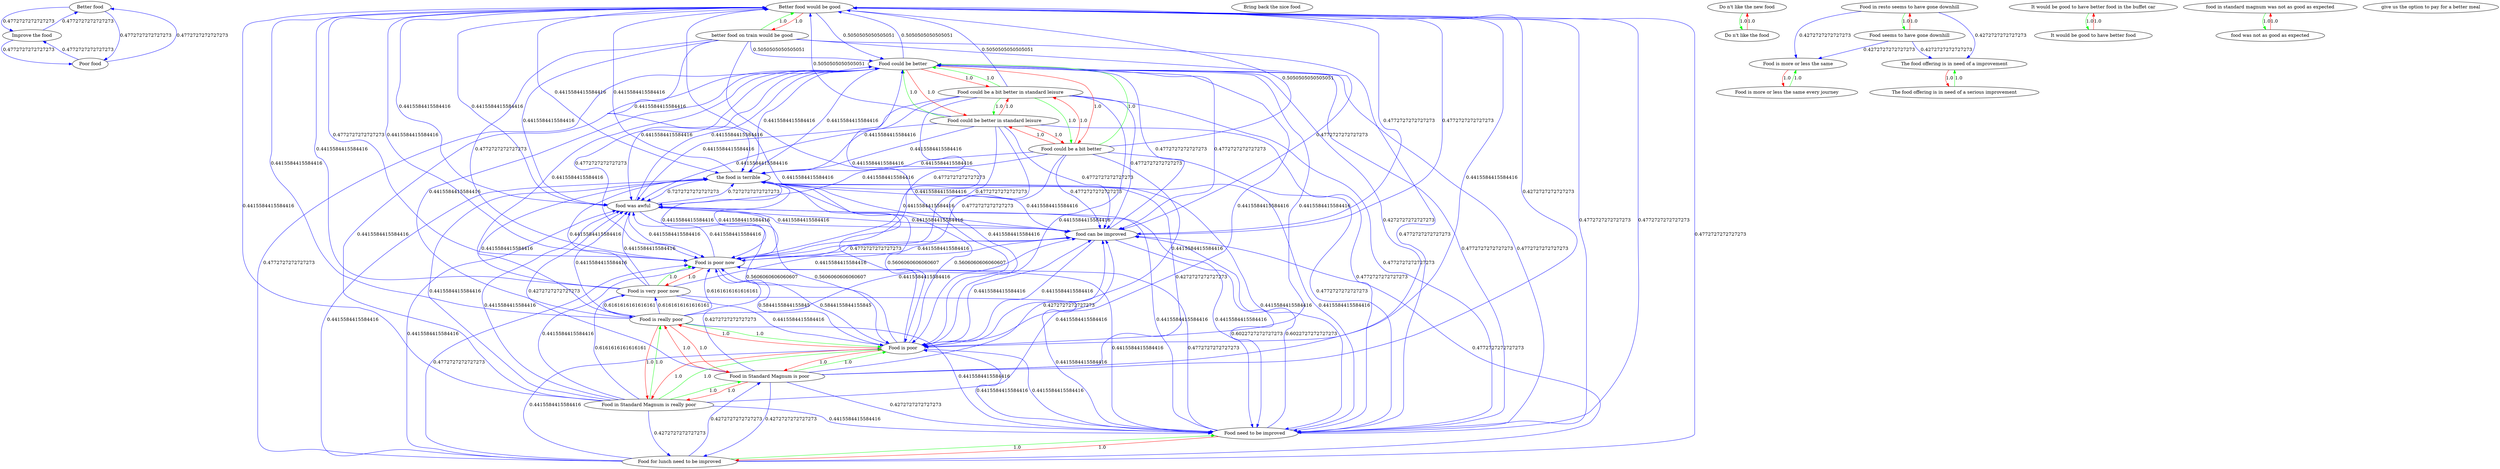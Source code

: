 digraph rawGraph {
"Better food";"Better food would be good";"Bring back the nice food";"Do n't like the new food";"Do n't like the food";"Food could be a bit better in standard leisure";"Food could be better in standard leisure";"Food could be better";"Food could be a bit better";"Food for lunch need to be improved";"Food need to be improved";"Food in Standard Magnum is really poor";"Food in Standard Magnum is poor";"Food is poor";"Food is really poor";"Food in resto seems to have gone downhill";"Food seems to have gone downhill";"Food is more or less the same every journey";"Food is more or less the same";"Food is very poor now";"Food is poor now";"Improve the food";"It would be good to have better food in the buffet car";"It would be good to have better food";"Poor food";"The food offering is in need of a serious improvement";"The food offering is in need of a improvement";"better food on train would be good";"food can be improved";"food in standard magnum was not as good as expected";"food was not as good as expected";"food was awful";"give us the option to pay for a better meal";"the food is terrible";"Do n't like the new food" -> "Do n't like the food" [label=1.0] [color=green]
"Do n't like the food" -> "Do n't like the new food" [label=1.0] [color=red]
"Food could be a bit better in standard leisure" -> "Food could be better in standard leisure" [label=1.0] [color=green]
"Food could be better in standard leisure" -> "Food could be better" [label=1.0] [color=green]
"Food could be a bit better in standard leisure" -> "Food could be a bit better" [label=1.0] [color=green]
"Food could be a bit better" -> "Food could be better" [label=1.0] [color=green]
"Food could be a bit better in standard leisure" -> "Food could be better" [label=1.0] [color=green]
"Food could be better in standard leisure" -> "Food could be a bit better in standard leisure" [label=1.0] [color=red]
"Food could be better in standard leisure" -> "Food could be a bit better" [label=1.0] [color=red]
"Food could be better" -> "Food could be a bit better in standard leisure" [label=1.0] [color=red]
"Food could be better" -> "Food could be better in standard leisure" [label=1.0] [color=red]
"Food could be better" -> "Food could be a bit better" [label=1.0] [color=red]
"Food could be a bit better" -> "Food could be a bit better in standard leisure" [label=1.0] [color=red]
"Food could be a bit better" -> "Food could be better in standard leisure" [label=1.0] [color=red]
"Better food would be good" -> "Food could be better" [label=0.5050505050505051] [color=blue]
"Food could be better" -> "Better food would be good" [label=0.5050505050505051] [color=blue]
"Food could be a bit better in standard leisure" -> "Better food would be good" [label=0.5050505050505051] [color=blue]
"Food could be better in standard leisure" -> "Better food would be good" [label=0.5050505050505051] [color=blue]
"Food could be a bit better" -> "Better food would be good" [label=0.5050505050505051] [color=blue]
"Food for lunch need to be improved" -> "Food need to be improved" [label=1.0] [color=green]
"Food need to be improved" -> "Food for lunch need to be improved" [label=1.0] [color=red]
"Food could be better" -> "Food need to be improved" [label=0.4772727272727273] [color=blue]
"Food need to be improved" -> "Food could be better" [label=0.4772727272727273] [color=blue]
"Food could be a bit better in standard leisure" -> "Food need to be improved" [label=0.4772727272727273] [color=blue]
"Food could be better in standard leisure" -> "Food need to be improved" [label=0.4772727272727273] [color=blue]
"Food could be a bit better" -> "Food need to be improved" [label=0.4772727272727273] [color=blue]
"Food in Standard Magnum is really poor" -> "Food in Standard Magnum is poor" [label=1.0] [color=green]
"Food in Standard Magnum is poor" -> "Food is poor" [label=1.0] [color=green]
"Food in Standard Magnum is really poor" -> "Food is really poor" [label=1.0] [color=green]
"Food is really poor" -> "Food is poor" [label=1.0] [color=green]
"Food in Standard Magnum is really poor" -> "Food is poor" [label=1.0] [color=green]
"Food in Standard Magnum is poor" -> "Food in Standard Magnum is really poor" [label=1.0] [color=red]
"Food in Standard Magnum is poor" -> "Food is really poor" [label=1.0] [color=red]
"Food is poor" -> "Food in Standard Magnum is really poor" [label=1.0] [color=red]
"Food is poor" -> "Food in Standard Magnum is poor" [label=1.0] [color=red]
"Food is poor" -> "Food is really poor" [label=1.0] [color=red]
"Food is really poor" -> "Food in Standard Magnum is really poor" [label=1.0] [color=red]
"Food is really poor" -> "Food in Standard Magnum is poor" [label=1.0] [color=red]
"Food could be better" -> "Food is poor" [label=0.4415584415584416] [color=blue]
"Food is poor" -> "Food could be better" [label=0.4415584415584416] [color=blue]
"Food is poor" -> "Food need to be improved" [label=0.4415584415584416] [color=blue]
"Food need to be improved" -> "Food is poor" [label=0.4415584415584416] [color=blue]
"Food for lunch need to be improved" -> "Food in Standard Magnum is poor" [label=0.4272727272727273] [color=blue]
"Food in Standard Magnum is poor" -> "Food for lunch need to be improved" [label=0.4272727272727273] [color=blue]
"Food in Standard Magnum is really poor" -> "Food could be better" [label=0.4415584415584416] [color=blue]
"Food in resto seems to have gone downhill" -> "Food seems to have gone downhill" [label=1.0] [color=green]
"Food seems to have gone downhill" -> "Food in resto seems to have gone downhill" [label=1.0] [color=red]
"Food is more or less the same every journey" -> "Food is more or less the same" [label=1.0] [color=green]
"Food is more or less the same" -> "Food is more or less the same every journey" [label=1.0] [color=red]
"Food seems to have gone downhill" -> "Food is more or less the same" [label=0.4272727272727273] [color=blue]
"Food is very poor now" -> "Food is poor now" [label=1.0] [color=green]
"Food is poor now" -> "Food is very poor now" [label=1.0] [color=red]
"Food need to be improved" -> "Food is poor now" [label=0.4772727272727273] [color=blue]
"Food is poor" -> "Food is poor now" [label=0.5844155844155845] [color=blue]
"Food is poor now" -> "Food is poor" [label=0.5844155844155845] [color=blue]
"Food is really poor" -> "Food is very poor now" [label=0.6161616161616161] [color=blue]
"Food is very poor now" -> "Food is really poor" [label=0.6161616161616161] [color=blue]
"Better food" -> "Improve the food" [label=0.4772727272727273] [color=blue]
"Improve the food" -> "Better food" [label=0.4772727272727273] [color=blue]
"It would be good to have better food in the buffet car" -> "It would be good to have better food" [label=1.0] [color=green]
"It would be good to have better food" -> "It would be good to have better food in the buffet car" [label=1.0] [color=red]
"Improve the food" -> "Poor food" [label=0.4772727272727273] [color=blue]
"Poor food" -> "Improve the food" [label=0.4772727272727273] [color=blue]
"Better food" -> "Poor food" [label=0.4772727272727273] [color=blue]
"Poor food" -> "Better food" [label=0.4772727272727273] [color=blue]
"The food offering is in need of a serious improvement" -> "The food offering is in need of a improvement" [label=1.0] [color=green]
"The food offering is in need of a improvement" -> "The food offering is in need of a serious improvement" [label=1.0] [color=red]
"Food seems to have gone downhill" -> "The food offering is in need of a improvement" [label=0.4272727272727273] [color=blue]
"better food on train would be good" -> "Better food would be good" [label=1.0] [color=green]
"Better food would be good" -> "better food on train would be good" [label=1.0] [color=red]
"better food on train would be good" -> "Food could be better" [label=0.5050505050505051] [color=blue]
"Food could be better" -> "food can be improved" [label=0.4772727272727273] [color=blue]
"food can be improved" -> "Food could be better" [label=0.4772727272727273] [color=blue]
"food can be improved" -> "Food is poor" [label=0.4415584415584416] [color=blue]
"Food is poor" -> "food can be improved" [label=0.4415584415584416] [color=blue]
"Food need to be improved" -> "food can be improved" [label=0.6022727272727273] [color=blue]
"food can be improved" -> "Food need to be improved" [label=0.6022727272727273] [color=blue]
"food in standard magnum was not as good as expected" -> "food was not as good as expected" [label=1.0] [color=green]
"food was not as good as expected" -> "food in standard magnum was not as good as expected" [label=1.0] [color=red]
"food was awful" -> "Food could be better" [label=0.4415584415584416] [color=blue]
"Food could be better" -> "food was awful" [label=0.4415584415584416] [color=blue]
"food was awful" -> "food can be improved" [label=0.4415584415584416] [color=blue]
"food can be improved" -> "food was awful" [label=0.4415584415584416] [color=blue]
"food was awful" -> "Food is poor" [label=0.5606060606060607] [color=blue]
"Food is poor" -> "food was awful" [label=0.5606060606060607] [color=blue]
"food was awful" -> "Food is poor now" [label=0.4415584415584416] [color=blue]
"Food is poor now" -> "food was awful" [label=0.4415584415584416] [color=blue]
"Food need to be improved" -> "food was awful" [label=0.4415584415584416] [color=blue]
"food was awful" -> "Food need to be improved" [label=0.4415584415584416] [color=blue]
"the food is terrible" -> "Food could be better" [label=0.4415584415584416] [color=blue]
"Food could be better" -> "the food is terrible" [label=0.4415584415584416] [color=blue]
"the food is terrible" -> "food can be improved" [label=0.4415584415584416] [color=blue]
"food can be improved" -> "the food is terrible" [label=0.4415584415584416] [color=blue]
"Food is poor" -> "the food is terrible" [label=0.5606060606060607] [color=blue]
"the food is terrible" -> "Food is poor" [label=0.5606060606060607] [color=blue]
"Food is poor now" -> "the food is terrible" [label=0.4415584415584416] [color=blue]
"the food is terrible" -> "Food is poor now" [label=0.4415584415584416] [color=blue]
"the food is terrible" -> "Food need to be improved" [label=0.4415584415584416] [color=blue]
"Food need to be improved" -> "the food is terrible" [label=0.4415584415584416] [color=blue]
"food was awful" -> "the food is terrible" [label=0.7272727272727273] [color=blue]
"the food is terrible" -> "food was awful" [label=0.7272727272727273] [color=blue]
"Better food would be good" -> "food can be improved" [label=0.4772727272727273] [color=blue]
"Better food would be good" -> "Food need to be improved" [label=0.4772727272727273] [color=blue]
"Better food would be good" -> "the food is terrible" [label=0.4415584415584416] [color=blue]
"Better food would be good" -> "food was awful" [label=0.4415584415584416] [color=blue]
"Better food would be good" -> "Food is poor" [label=0.4415584415584416] [color=blue]
"Food could be a bit better in standard leisure" -> "food can be improved" [label=0.4772727272727273] [color=blue]
"Food could be a bit better in standard leisure" -> "Food is poor now" [label=0.4772727272727273] [color=blue]
"Food could be a bit better in standard leisure" -> "the food is terrible" [label=0.4415584415584416] [color=blue]
"Food could be a bit better in standard leisure" -> "food was awful" [label=0.4415584415584416] [color=blue]
"Food could be a bit better in standard leisure" -> "Food is poor" [label=0.4415584415584416] [color=blue]
"Food could be better in standard leisure" -> "food can be improved" [label=0.4772727272727273] [color=blue]
"Food could be better in standard leisure" -> "Food is poor now" [label=0.4772727272727273] [color=blue]
"Food could be better in standard leisure" -> "the food is terrible" [label=0.4415584415584416] [color=blue]
"Food could be better in standard leisure" -> "food was awful" [label=0.4415584415584416] [color=blue]
"Food could be better in standard leisure" -> "Food is poor" [label=0.4415584415584416] [color=blue]
"Food could be better" -> "Food is poor now" [label=0.4772727272727273] [color=blue]
"Food could be a bit better" -> "food can be improved" [label=0.4772727272727273] [color=blue]
"Food could be a bit better" -> "Food is poor now" [label=0.4772727272727273] [color=blue]
"Food could be a bit better" -> "the food is terrible" [label=0.4415584415584416] [color=blue]
"Food could be a bit better" -> "food was awful" [label=0.4415584415584416] [color=blue]
"Food could be a bit better" -> "Food is poor" [label=0.4415584415584416] [color=blue]
"Food for lunch need to be improved" -> "Food could be better" [label=0.4772727272727273] [color=blue]
"Food for lunch need to be improved" -> "food can be improved" [label=0.4772727272727273] [color=blue]
"Food for lunch need to be improved" -> "Food is poor now" [label=0.4772727272727273] [color=blue]
"Food for lunch need to be improved" -> "the food is terrible" [label=0.4415584415584416] [color=blue]
"Food for lunch need to be improved" -> "food was awful" [label=0.4415584415584416] [color=blue]
"Food for lunch need to be improved" -> "Food is poor" [label=0.4415584415584416] [color=blue]
"Food need to be improved" -> "Better food would be good" [label=0.4772727272727273] [color=blue]
"Food in Standard Magnum is really poor" -> "food can be improved" [label=0.4415584415584416] [color=blue]
"Food in Standard Magnum is really poor" -> "Better food would be good" [label=0.4415584415584416] [color=blue]
"Food in Standard Magnum is really poor" -> "Food is very poor now" [label=0.6161616161616161] [color=blue]
"Food in Standard Magnum is really poor" -> "Food is poor now" [label=0.4415584415584416] [color=blue]
"Food in Standard Magnum is really poor" -> "Food need to be improved" [label=0.4415584415584416] [color=blue]
"Food in Standard Magnum is really poor" -> "the food is terrible" [label=0.4415584415584416] [color=blue]
"Food in Standard Magnum is really poor" -> "Food for lunch need to be improved" [label=0.4272727272727273] [color=blue]
"Food in Standard Magnum is really poor" -> "food was awful" [label=0.4415584415584416] [color=blue]
"Food in Standard Magnum is poor" -> "Food could be better" [label=0.4272727272727273] [color=blue]
"Food in Standard Magnum is poor" -> "food can be improved" [label=0.4272727272727273] [color=blue]
"Food in Standard Magnum is poor" -> "Food is poor now" [label=0.4272727272727273] [color=blue]
"Food in Standard Magnum is poor" -> "Food need to be improved" [label=0.4272727272727273] [color=blue]
"Food in Standard Magnum is poor" -> "the food is terrible" [label=0.4272727272727273] [color=blue]
"Food in Standard Magnum is poor" -> "food was awful" [label=0.4272727272727273] [color=blue]
"Food is poor" -> "Better food would be good" [label=0.4415584415584416] [color=blue]
"Food is really poor" -> "Food could be better" [label=0.4415584415584416] [color=blue]
"Food is really poor" -> "food can be improved" [label=0.4415584415584416] [color=blue]
"Food is really poor" -> "Better food would be good" [label=0.4415584415584416] [color=blue]
"Food is really poor" -> "Food is poor now" [label=0.6161616161616161] [color=blue]
"Food is really poor" -> "Food need to be improved" [label=0.4415584415584416] [color=blue]
"Food is really poor" -> "the food is terrible" [label=0.4415584415584416] [color=blue]
"Food is really poor" -> "food was awful" [label=0.4415584415584416] [color=blue]
"Food in resto seems to have gone downhill" -> "Food is more or less the same" [label=0.4272727272727273] [color=blue]
"Food in resto seems to have gone downhill" -> "The food offering is in need of a improvement" [label=0.4272727272727273] [color=blue]
"Food is very poor now" -> "Food could be better" [label=0.4415584415584416] [color=blue]
"Food is very poor now" -> "food can be improved" [label=0.4415584415584416] [color=blue]
"Food is very poor now" -> "Better food would be good" [label=0.4415584415584416] [color=blue]
"Food is very poor now" -> "Food need to be improved" [label=0.4415584415584416] [color=blue]
"Food is very poor now" -> "the food is terrible" [label=0.4415584415584416] [color=blue]
"Food is very poor now" -> "food was awful" [label=0.4415584415584416] [color=blue]
"Food is very poor now" -> "Food is poor" [label=0.4415584415584416] [color=blue]
"Food is poor now" -> "Food could be better" [label=0.4415584415584416] [color=blue]
"Food is poor now" -> "food can be improved" [label=0.4415584415584416] [color=blue]
"Food is poor now" -> "Better food would be good" [label=0.4415584415584416] [color=blue]
"Food is poor now" -> "Food need to be improved" [label=0.4415584415584416] [color=blue]
"better food on train would be good" -> "food can be improved" [label=0.4772727272727273] [color=blue]
"better food on train would be good" -> "Food is poor now" [label=0.4772727272727273] [color=blue]
"better food on train would be good" -> "Food need to be improved" [label=0.4772727272727273] [color=blue]
"better food on train would be good" -> "the food is terrible" [label=0.4415584415584416] [color=blue]
"better food on train would be good" -> "food was awful" [label=0.4415584415584416] [color=blue]
"better food on train would be good" -> "Food is poor" [label=0.4415584415584416] [color=blue]
"food can be improved" -> "Better food would be good" [label=0.4772727272727273] [color=blue]
"food can be improved" -> "Food is poor now" [label=0.4772727272727273] [color=blue]
"food was awful" -> "Better food would be good" [label=0.4415584415584416] [color=blue]
"the food is terrible" -> "Better food would be good" [label=0.4415584415584416] [color=blue]
"Better food would be good" -> "Food is poor now" [label=0.4772727272727273] [color=blue]
"Food for lunch need to be improved" -> "Better food would be good" [label=0.4772727272727273] [color=blue]
"Food in Standard Magnum is poor" -> "Better food would be good" [label=0.4272727272727273] [color=blue]
}